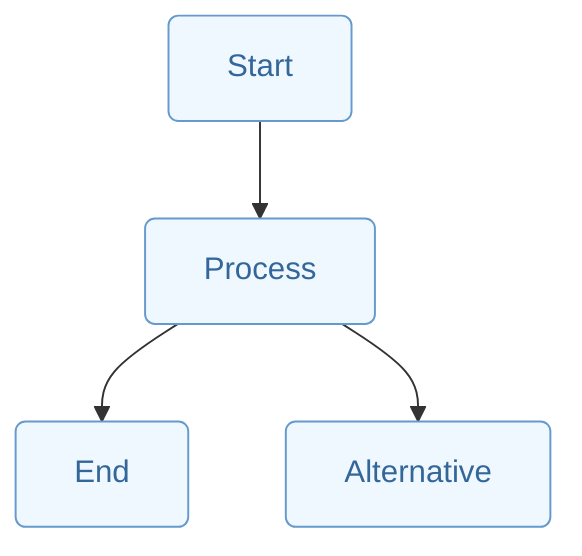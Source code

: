 graph TD
    A[Start] --> B[Process]
    B --> C[End]
    B --> D[Alternative]

%% Styling
classDef default fill:#f0f8ff,stroke:#6699cc,stroke-width:1px,color:#336699,rx:5px,ry:5px
classDef highlight fill:#ff9966,stroke:#6699cc,stroke-width:2px,color:white,rx:5px,ry:5px
classDef success fill:#99cc99,stroke:#6699cc,stroke-width:1px,color:white,rx:5px,ry:5px
classDef warning fill:#ffcc99,stroke:#6699cc,stroke-width:1px,color:#336699,rx:5px,ry:5px
classDef error fill:#ff9999,stroke:#6699cc,stroke-width:1px,color:white,rx:5px,ry:5px